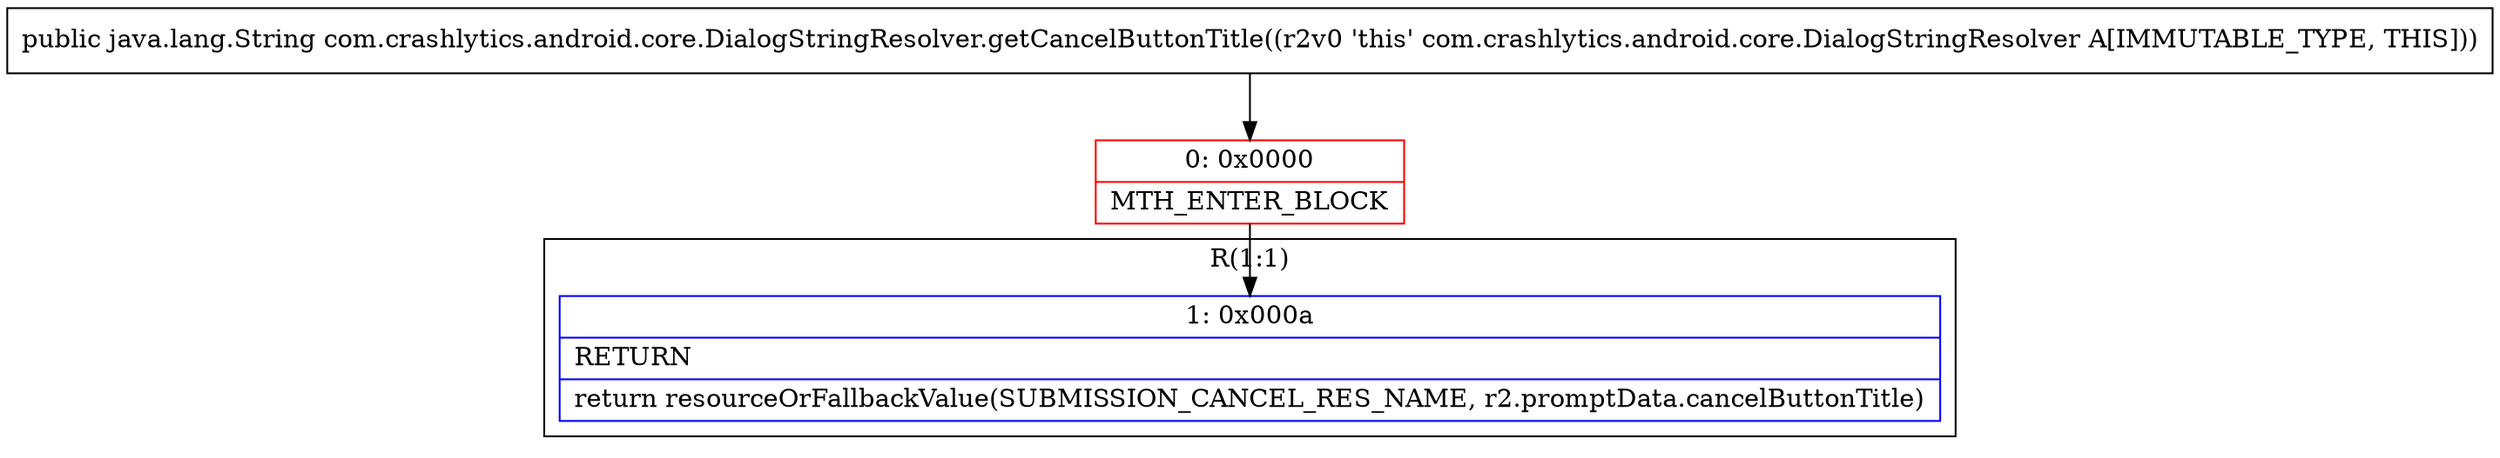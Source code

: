 digraph "CFG forcom.crashlytics.android.core.DialogStringResolver.getCancelButtonTitle()Ljava\/lang\/String;" {
subgraph cluster_Region_260015667 {
label = "R(1:1)";
node [shape=record,color=blue];
Node_1 [shape=record,label="{1\:\ 0x000a|RETURN\l|return resourceOrFallbackValue(SUBMISSION_CANCEL_RES_NAME, r2.promptData.cancelButtonTitle)\l}"];
}
Node_0 [shape=record,color=red,label="{0\:\ 0x0000|MTH_ENTER_BLOCK\l}"];
MethodNode[shape=record,label="{public java.lang.String com.crashlytics.android.core.DialogStringResolver.getCancelButtonTitle((r2v0 'this' com.crashlytics.android.core.DialogStringResolver A[IMMUTABLE_TYPE, THIS])) }"];
MethodNode -> Node_0;
Node_0 -> Node_1;
}


